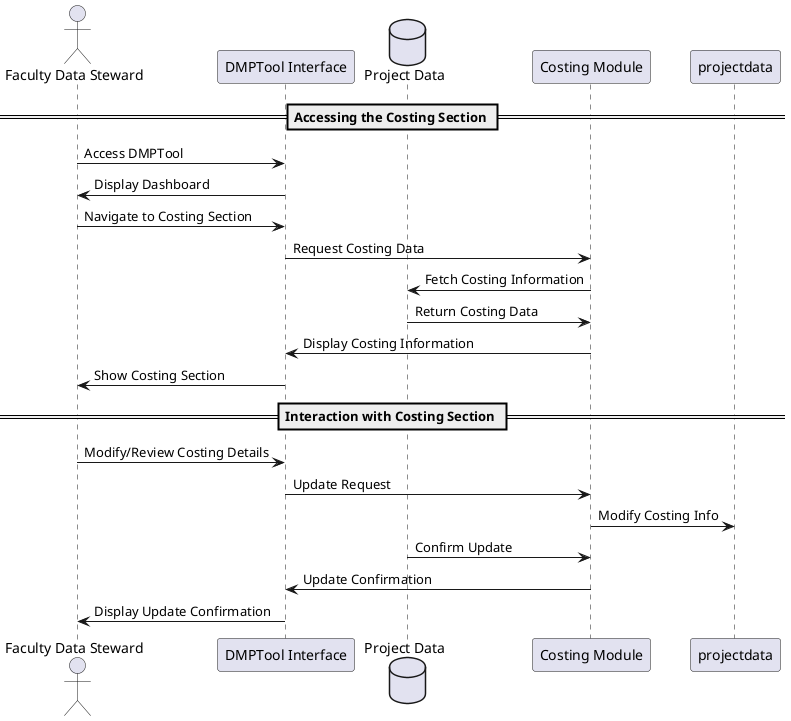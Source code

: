 @startuml

actor "Faculty Data Steward" as steward
participant "DMPTool Interface" as interface
database "Project Data" as projectData
participant "Costing Module" as costing

== Accessing the Costing Section ==
steward -> interface : Access DMPTool
interface -> steward : Display Dashboard

steward -> interface : Navigate to Costing Section
interface -> costing : Request Costing Data
costing -> projectData : Fetch Costing Information
projectData -> costing : Return Costing Data
costing -> interface : Display Costing Information
interface -> steward : Show Costing Section

== Interaction with Costing Section ==
steward -> interface : Modify/Review Costing Details
interface -> costing : Update Request
costing -> projectdata : Modify Costing Info
projectData -> costing : Confirm Update
costing -> interface : Update Confirmation
interface -> steward : Display Update Confirmation

@enduml